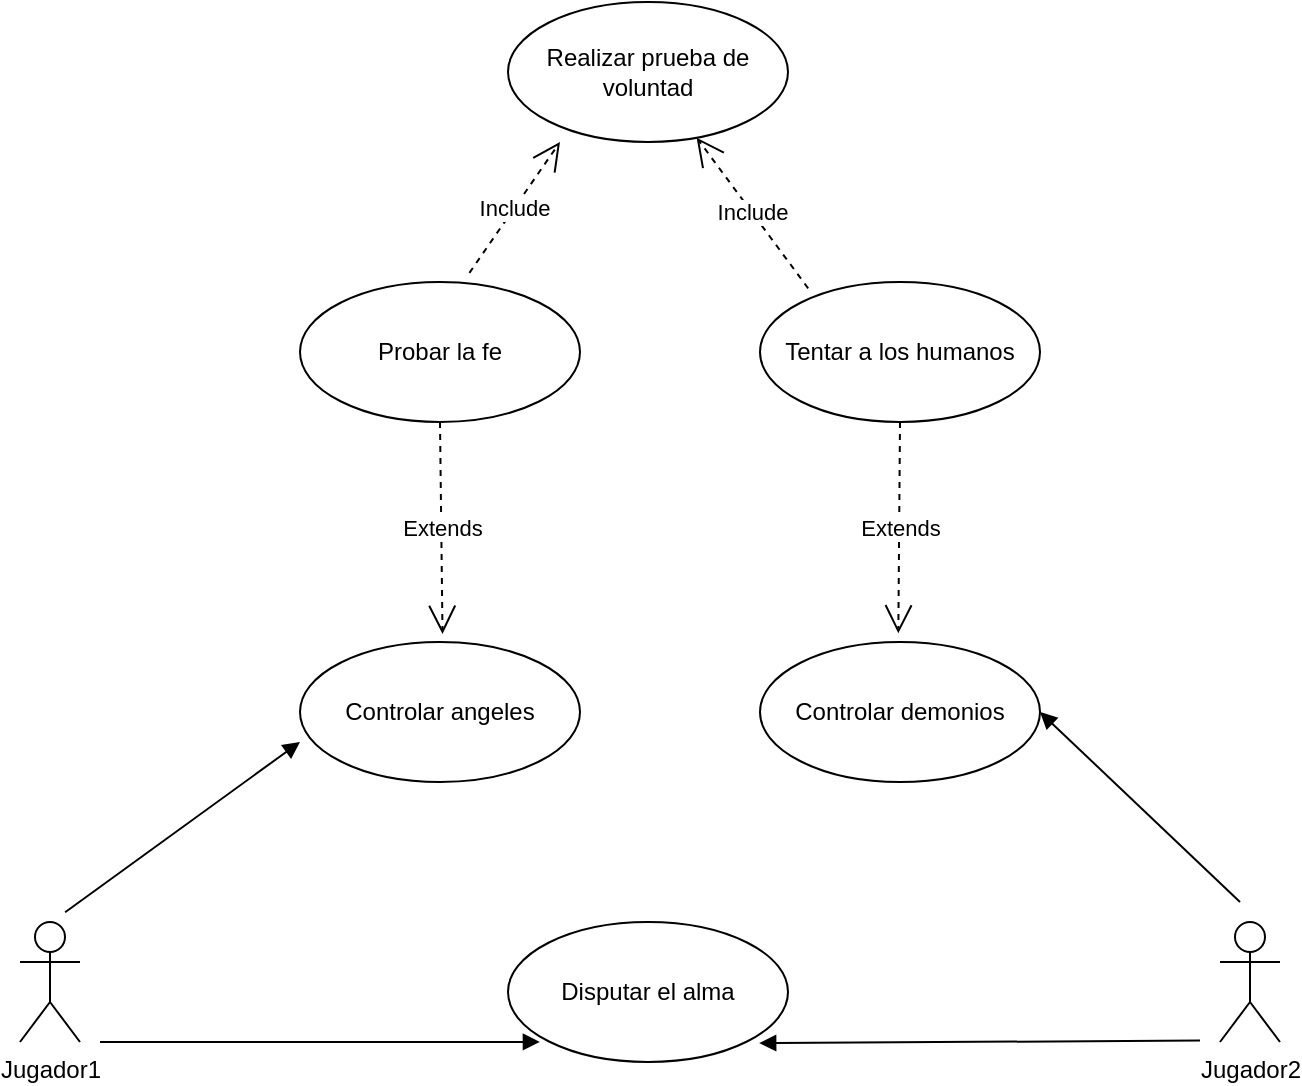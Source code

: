 <mxfile version="21.0.6" type="device"><diagram name="Página-1" id="IRwbELOTnX-FN-fedp2U"><mxGraphModel dx="773" dy="1993" grid="1" gridSize="10" guides="1" tooltips="1" connect="1" arrows="1" fold="1" page="1" pageScale="1" pageWidth="827" pageHeight="1169" math="0" shadow="0"><root><mxCell id="0"/><mxCell id="1" parent="0"/><mxCell id="PICE4D1KCNvP2G3nQ3u_-1" value="Realizar prueba de voluntad" style="ellipse;whiteSpace=wrap;html=1;" parent="1" vertex="1"><mxGeometry x="344" y="60" width="140" height="70" as="geometry"/></mxCell><mxCell id="PICE4D1KCNvP2G3nQ3u_-2" value="Probar la fe" style="ellipse;whiteSpace=wrap;html=1;" parent="1" vertex="1"><mxGeometry x="240" y="200" width="140" height="70" as="geometry"/></mxCell><mxCell id="PICE4D1KCNvP2G3nQ3u_-3" value="Tentar a los humanos" style="ellipse;whiteSpace=wrap;html=1;" parent="1" vertex="1"><mxGeometry x="470" y="200" width="140" height="70" as="geometry"/></mxCell><mxCell id="PICE4D1KCNvP2G3nQ3u_-4" value="Controlar angeles" style="ellipse;whiteSpace=wrap;html=1;" parent="1" vertex="1"><mxGeometry x="240" y="380" width="140" height="70" as="geometry"/></mxCell><mxCell id="PICE4D1KCNvP2G3nQ3u_-5" value="Controlar demonios" style="ellipse;whiteSpace=wrap;html=1;" parent="1" vertex="1"><mxGeometry x="470" y="380" width="140" height="70" as="geometry"/></mxCell><mxCell id="PICE4D1KCNvP2G3nQ3u_-6" value="Disputar el alma" style="ellipse;whiteSpace=wrap;html=1;" parent="1" vertex="1"><mxGeometry x="344" y="520" width="140" height="70" as="geometry"/></mxCell><mxCell id="PICE4D1KCNvP2G3nQ3u_-7" value="Jugador2" style="shape=umlActor;verticalLabelPosition=bottom;verticalAlign=top;html=1;" parent="1" vertex="1"><mxGeometry x="700" y="520" width="30" height="60" as="geometry"/></mxCell><mxCell id="PICE4D1KCNvP2G3nQ3u_-8" value="Jugador1" style="shape=umlActor;verticalLabelPosition=bottom;verticalAlign=top;html=1;" parent="1" vertex="1"><mxGeometry x="100" y="520" width="30" height="60" as="geometry"/></mxCell><mxCell id="PICE4D1KCNvP2G3nQ3u_-9" value="Include" style="endArrow=open;endSize=12;dashed=1;html=1;rounded=0;exitX=0.605;exitY=-0.065;exitDx=0;exitDy=0;exitPerimeter=0;" parent="1" source="PICE4D1KCNvP2G3nQ3u_-2" edge="1"><mxGeometry width="160" relative="1" as="geometry"><mxPoint x="220" y="120" as="sourcePoint"/><mxPoint x="370" y="130" as="targetPoint"/></mxGeometry></mxCell><mxCell id="PICE4D1KCNvP2G3nQ3u_-10" value="Include" style="endArrow=open;endSize=12;dashed=1;html=1;rounded=0;exitX=0.172;exitY=0.045;exitDx=0;exitDy=0;exitPerimeter=0;" parent="1" source="PICE4D1KCNvP2G3nQ3u_-3" target="PICE4D1KCNvP2G3nQ3u_-1" edge="1"><mxGeometry width="160" relative="1" as="geometry"><mxPoint x="460" y="180" as="sourcePoint"/><mxPoint x="620" y="180" as="targetPoint"/></mxGeometry></mxCell><mxCell id="PICE4D1KCNvP2G3nQ3u_-11" value="Extends" style="endArrow=open;endSize=12;dashed=1;html=1;rounded=0;exitX=0.5;exitY=1;exitDx=0;exitDy=0;entryX=0.509;entryY=-0.058;entryDx=0;entryDy=0;entryPerimeter=0;" parent="1" source="PICE4D1KCNvP2G3nQ3u_-2" target="PICE4D1KCNvP2G3nQ3u_-4" edge="1"><mxGeometry width="160" relative="1" as="geometry"><mxPoint x="270" y="330" as="sourcePoint"/><mxPoint x="430" y="330" as="targetPoint"/></mxGeometry></mxCell><mxCell id="PICE4D1KCNvP2G3nQ3u_-12" value="Extends" style="endArrow=open;endSize=12;dashed=1;html=1;rounded=0;exitX=0.5;exitY=1;exitDx=0;exitDy=0;entryX=0.494;entryY=-0.062;entryDx=0;entryDy=0;entryPerimeter=0;" parent="1" source="PICE4D1KCNvP2G3nQ3u_-3" target="PICE4D1KCNvP2G3nQ3u_-5" edge="1"><mxGeometry width="160" relative="1" as="geometry"><mxPoint x="510" y="310" as="sourcePoint"/><mxPoint x="670" y="310" as="targetPoint"/></mxGeometry></mxCell><mxCell id="PICE4D1KCNvP2G3nQ3u_-13" value="" style="html=1;verticalAlign=bottom;endArrow=block;elbow=vertical;rounded=0;exitX=0.752;exitY=-0.081;exitDx=0;exitDy=0;exitPerimeter=0;entryX=0;entryY=0.714;entryDx=0;entryDy=0;entryPerimeter=0;" parent="1" source="PICE4D1KCNvP2G3nQ3u_-8" target="PICE4D1KCNvP2G3nQ3u_-4" edge="1"><mxGeometry width="80" relative="1" as="geometry"><mxPoint x="130" y="510" as="sourcePoint"/><mxPoint x="230" y="440" as="targetPoint"/></mxGeometry></mxCell><mxCell id="PICE4D1KCNvP2G3nQ3u_-14" value="" style="html=1;verticalAlign=bottom;endArrow=block;elbow=vertical;rounded=0;entryX=0.897;entryY=0.865;entryDx=0;entryDy=0;entryPerimeter=0;" parent="1" target="PICE4D1KCNvP2G3nQ3u_-6" edge="1"><mxGeometry width="80" relative="1" as="geometry"><mxPoint x="690" y="579.29" as="sourcePoint"/><mxPoint x="500" y="579.29" as="targetPoint"/></mxGeometry></mxCell><mxCell id="PICE4D1KCNvP2G3nQ3u_-16" value="" style="html=1;verticalAlign=bottom;endArrow=block;elbow=vertical;rounded=0;entryX=1;entryY=0.5;entryDx=0;entryDy=0;" parent="1" target="PICE4D1KCNvP2G3nQ3u_-5" edge="1"><mxGeometry width="80" relative="1" as="geometry"><mxPoint x="710" y="510" as="sourcePoint"/><mxPoint x="650" y="500" as="targetPoint"/></mxGeometry></mxCell><mxCell id="PICE4D1KCNvP2G3nQ3u_-17" value="" style="html=1;verticalAlign=bottom;endArrow=block;elbow=vertical;rounded=0;entryX=0.114;entryY=0.857;entryDx=0;entryDy=0;entryPerimeter=0;" parent="1" target="PICE4D1KCNvP2G3nQ3u_-6" edge="1"><mxGeometry width="80" relative="1" as="geometry"><mxPoint x="140" y="580" as="sourcePoint"/><mxPoint x="340" y="590" as="targetPoint"/></mxGeometry></mxCell></root></mxGraphModel></diagram></mxfile>